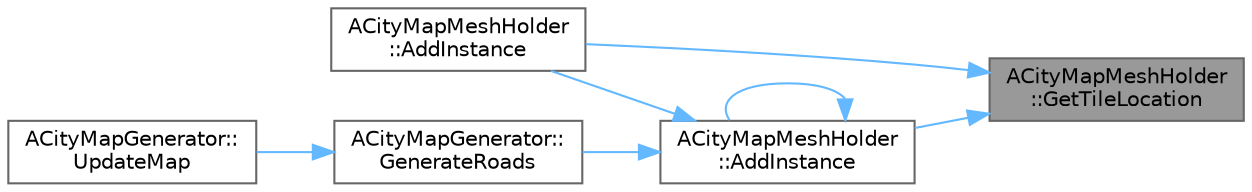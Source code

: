 digraph "ACityMapMeshHolder::GetTileLocation"
{
 // INTERACTIVE_SVG=YES
 // LATEX_PDF_SIZE
  bgcolor="transparent";
  edge [fontname=Helvetica,fontsize=10,labelfontname=Helvetica,labelfontsize=10];
  node [fontname=Helvetica,fontsize=10,shape=box,height=0.2,width=0.4];
  rankdir="RL";
  Node1 [id="Node000001",label="ACityMapMeshHolder\l::GetTileLocation",height=0.2,width=0.4,color="gray40", fillcolor="grey60", style="filled", fontcolor="black",tooltip="Return the 3D world location (relative to this actor) of the given 2D tile."];
  Node1 -> Node2 [id="edge1_Node000001_Node000002",dir="back",color="steelblue1",style="solid",tooltip=" "];
  Node2 [id="Node000002",label="ACityMapMeshHolder\l::AddInstance",height=0.2,width=0.4,color="grey40", fillcolor="white", style="filled",URL="$da/d1a/classACityMapMeshHolder.html#a8612476d1ea6286618432bdd28488157",tooltip="Add an instance of a mesh with a given tile location."];
  Node2 -> Node2 [id="edge2_Node000002_Node000002",dir="back",color="steelblue1",style="solid",tooltip=" "];
  Node2 -> Node3 [id="edge3_Node000002_Node000003",dir="back",color="steelblue1",style="solid",tooltip=" "];
  Node3 [id="Node000003",label="ACityMapMeshHolder\l::AddInstance",height=0.2,width=0.4,color="grey40", fillcolor="white", style="filled",URL="$da/d1a/classACityMapMeshHolder.html#a3adde104855d44465b0f1ce3910dd84f",tooltip="Add an instance of a mesh with a given tile location and rotation."];
  Node2 -> Node4 [id="edge4_Node000002_Node000004",dir="back",color="steelblue1",style="solid",tooltip=" "];
  Node4 [id="Node000004",label="ACityMapGenerator::\lGenerateRoads",height=0.2,width=0.4,color="grey40", fillcolor="white", style="filled",URL="$d1/ddb/classACityMapGenerator.html#a67d7489265a1921069709a71b15efd0c",tooltip="Add the road meshes to the scene based on the current DCEL."];
  Node4 -> Node5 [id="edge5_Node000004_Node000005",dir="back",color="steelblue1",style="solid",tooltip=" "];
  Node5 [id="Node000005",label="ACityMapGenerator::\lUpdateMap",height=0.2,width=0.4,color="grey40", fillcolor="white", style="filled",URL="$d1/ddb/classACityMapGenerator.html#a5ad53319596101e96076a12eab41b9c1",tooltip="Here does nothing, implement in derived classes."];
  Node1 -> Node3 [id="edge6_Node000001_Node000003",dir="back",color="steelblue1",style="solid",tooltip=" "];
}
